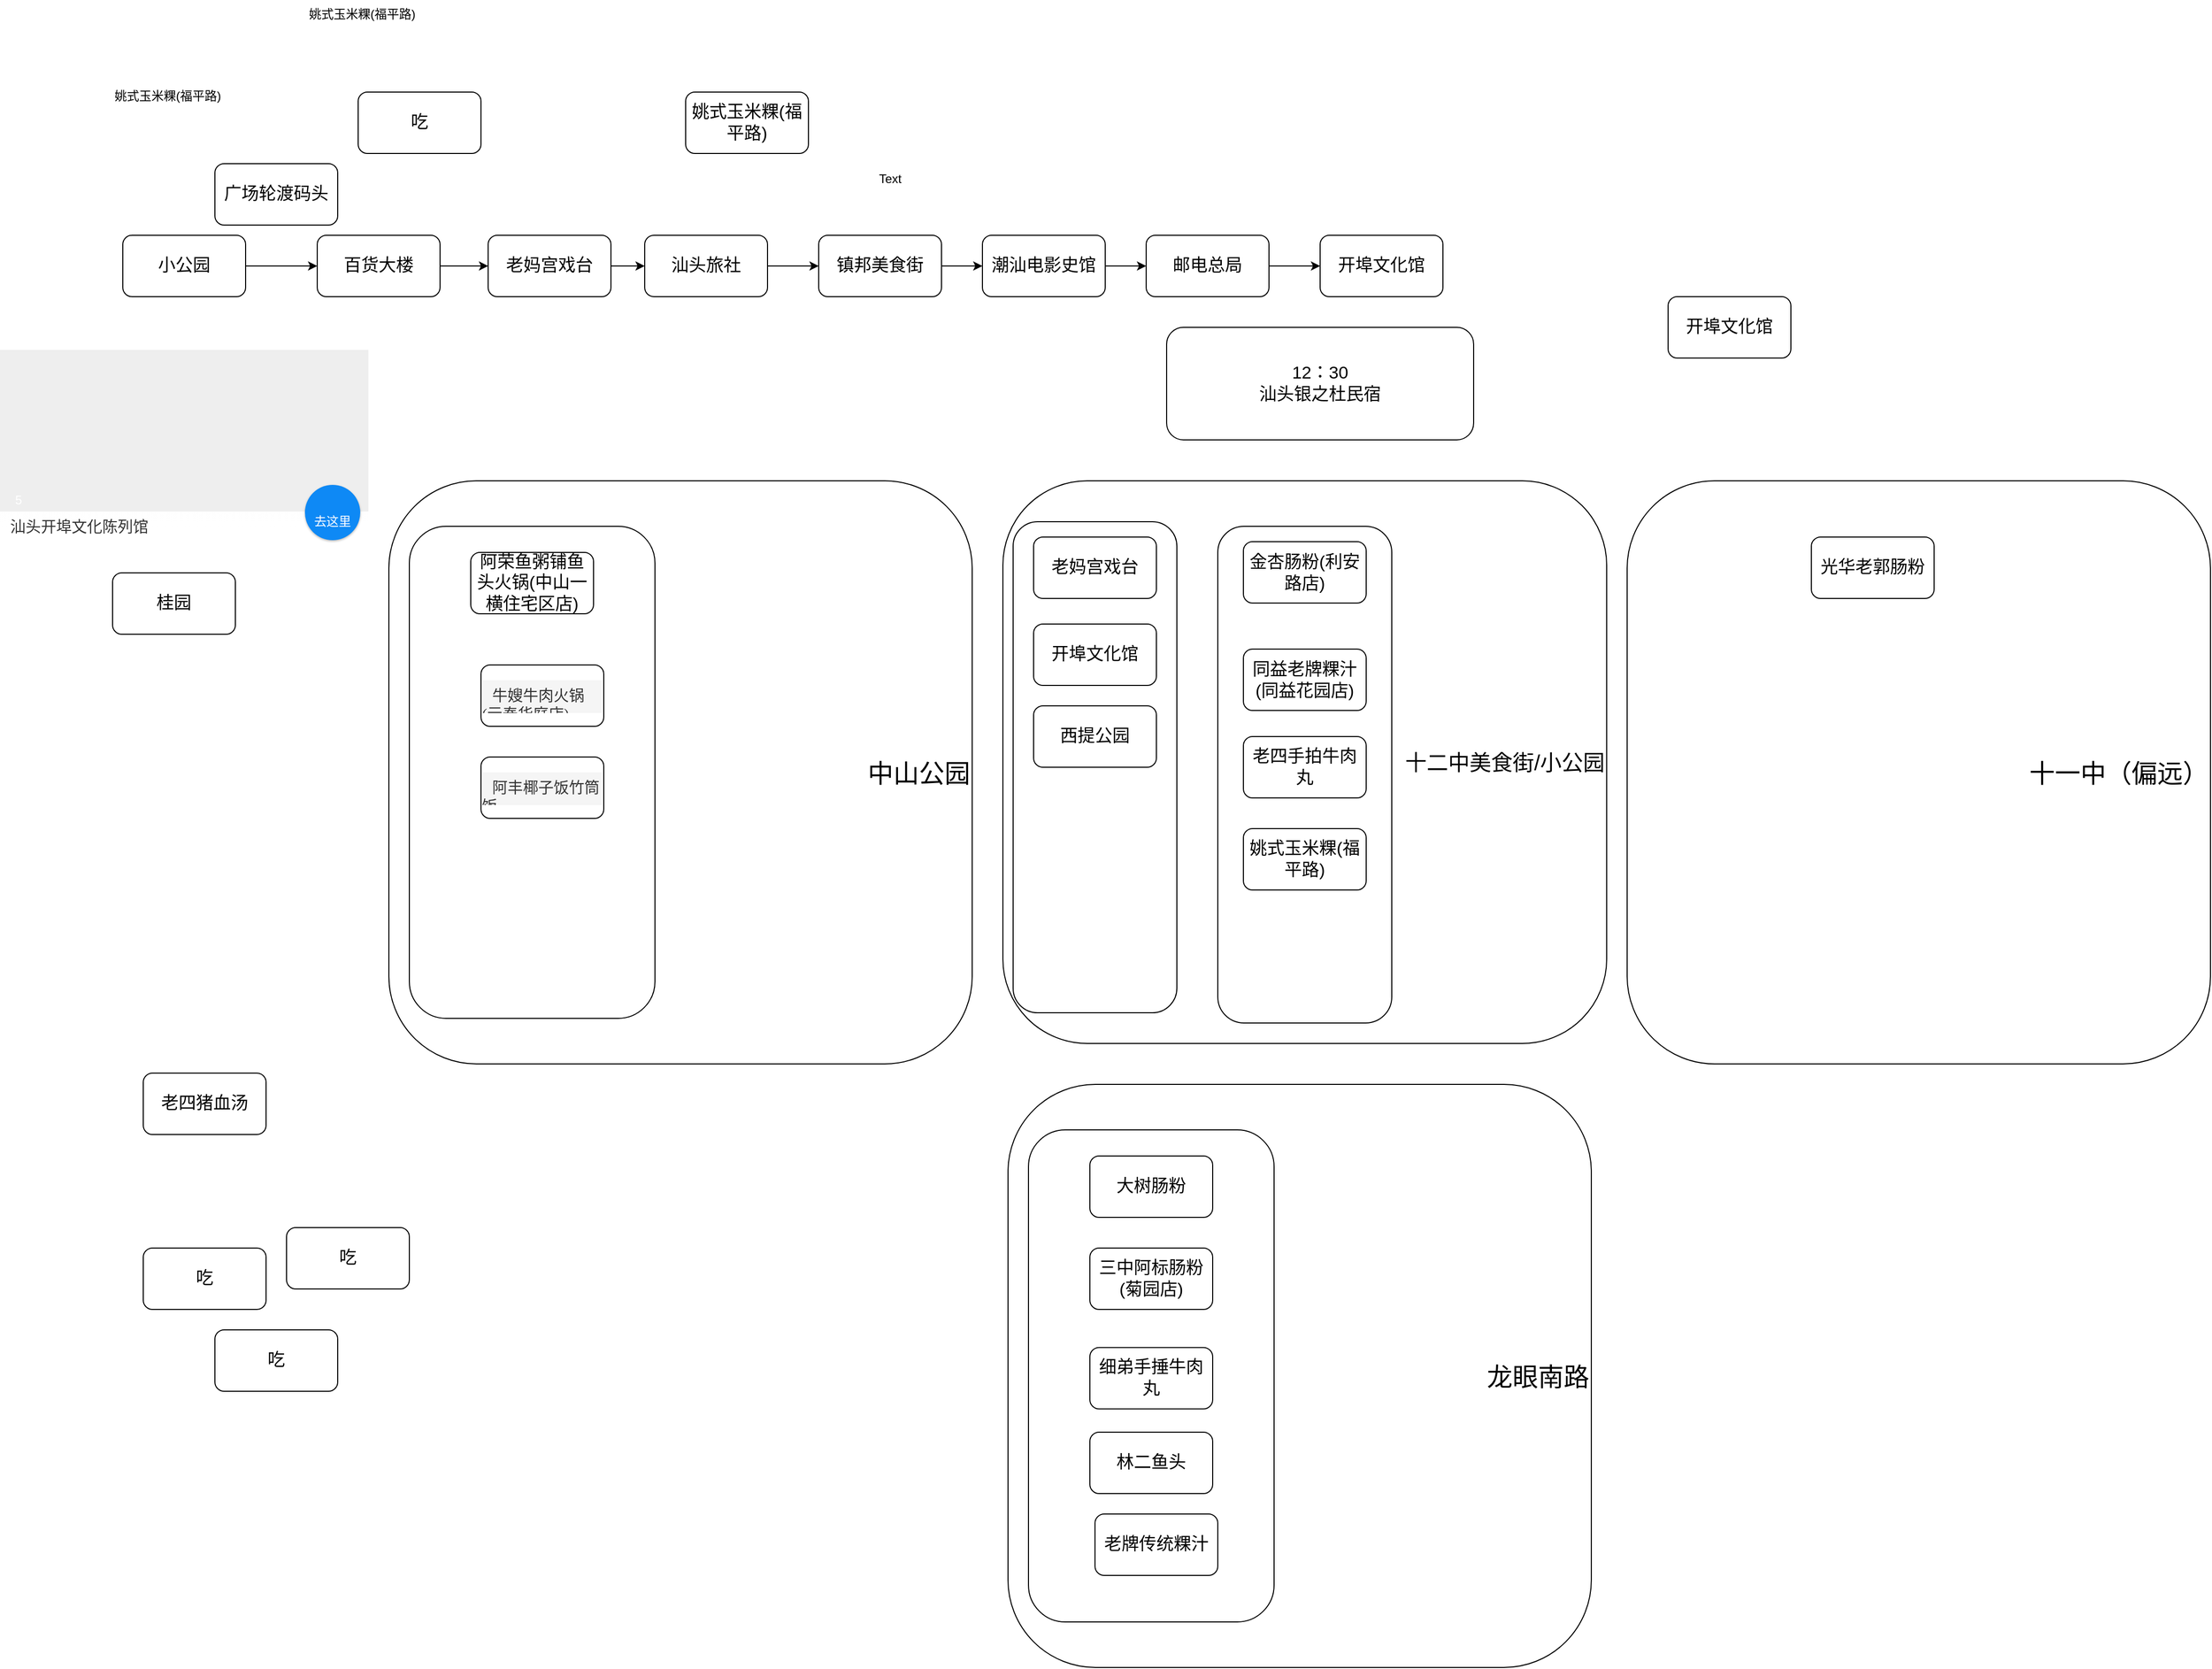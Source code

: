<mxfile version="22.0.1" type="github">
  <diagram name="第 1 页" id="P3KDwYldCTl1qMirLRxm">
    <mxGraphModel dx="4038" dy="1347" grid="1" gridSize="10" guides="1" tooltips="1" connect="1" arrows="1" fold="1" page="1" pageScale="1" pageWidth="827" pageHeight="1169" math="0" shadow="0">
      <root>
        <mxCell id="0" />
        <mxCell id="1" parent="0" />
        <mxCell id="ljiFlFl1EuN8HkqJvBom-18" value="十二中美食街/小公园" style="rounded=1;whiteSpace=wrap;html=1;fontSize=21;align=right;" parent="1" vertex="1">
          <mxGeometry x="90" y="530" width="590" height="550" as="geometry" />
        </mxCell>
        <mxCell id="xayGDUl1WKKuzvF8QyMF-23" value="" style="rounded=1;whiteSpace=wrap;html=1;" vertex="1" parent="1">
          <mxGeometry x="300" y="574.5" width="170" height="485.5" as="geometry" />
        </mxCell>
        <mxCell id="xayGDUl1WKKuzvF8QyMF-22" value="" style="rounded=1;whiteSpace=wrap;html=1;" vertex="1" parent="1">
          <mxGeometry x="100" y="570" width="160" height="480" as="geometry" />
        </mxCell>
        <mxCell id="xayGDUl1WKKuzvF8QyMF-20" value="中山公园" style="whiteSpace=wrap;html=1;aspect=fixed;fontSize=25;align=right;rounded=1;" vertex="1" parent="1">
          <mxGeometry x="-510" y="530" width="570" height="570" as="geometry" />
        </mxCell>
        <mxCell id="xayGDUl1WKKuzvF8QyMF-21" value="" style="rounded=1;whiteSpace=wrap;html=1;" vertex="1" parent="1">
          <mxGeometry x="-490" y="574.5" width="240" height="481" as="geometry" />
        </mxCell>
        <mxCell id="ljiFlFl1EuN8HkqJvBom-3" style="edgeStyle=orthogonalEdgeStyle;rounded=0;orthogonalLoop=1;jettySize=auto;html=1;entryX=0;entryY=0.5;entryDx=0;entryDy=0;" parent="1" source="ljiFlFl1EuN8HkqJvBom-1" target="ljiFlFl1EuN8HkqJvBom-2" edge="1">
          <mxGeometry relative="1" as="geometry" />
        </mxCell>
        <mxCell id="ljiFlFl1EuN8HkqJvBom-1" value="&lt;font style=&quot;font-size: 17px;&quot;&gt;小公园&lt;/font&gt;" style="rounded=1;whiteSpace=wrap;html=1;fontSize=17;" parent="1" vertex="1">
          <mxGeometry x="-770" y="290" width="120" height="60" as="geometry" />
        </mxCell>
        <mxCell id="ljiFlFl1EuN8HkqJvBom-5" style="edgeStyle=orthogonalEdgeStyle;rounded=0;orthogonalLoop=1;jettySize=auto;html=1;" parent="1" source="ljiFlFl1EuN8HkqJvBom-2" target="ljiFlFl1EuN8HkqJvBom-4" edge="1">
          <mxGeometry relative="1" as="geometry" />
        </mxCell>
        <mxCell id="ljiFlFl1EuN8HkqJvBom-2" value="百货大楼" style="rounded=1;whiteSpace=wrap;html=1;fontSize=17;" parent="1" vertex="1">
          <mxGeometry x="-580" y="290" width="120" height="60" as="geometry" />
        </mxCell>
        <mxCell id="ljiFlFl1EuN8HkqJvBom-7" style="edgeStyle=orthogonalEdgeStyle;rounded=0;orthogonalLoop=1;jettySize=auto;html=1;" parent="1" source="ljiFlFl1EuN8HkqJvBom-4" target="ljiFlFl1EuN8HkqJvBom-6" edge="1">
          <mxGeometry relative="1" as="geometry" />
        </mxCell>
        <mxCell id="ljiFlFl1EuN8HkqJvBom-4" value="老妈宫戏台" style="rounded=1;whiteSpace=wrap;html=1;fontSize=17;" parent="1" vertex="1">
          <mxGeometry x="-413" y="290" width="120" height="60" as="geometry" />
        </mxCell>
        <mxCell id="ljiFlFl1EuN8HkqJvBom-9" style="edgeStyle=orthogonalEdgeStyle;rounded=0;orthogonalLoop=1;jettySize=auto;html=1;" parent="1" source="ljiFlFl1EuN8HkqJvBom-6" target="ljiFlFl1EuN8HkqJvBom-8" edge="1">
          <mxGeometry relative="1" as="geometry" />
        </mxCell>
        <mxCell id="ljiFlFl1EuN8HkqJvBom-6" value="汕头旅社" style="rounded=1;whiteSpace=wrap;html=1;fontSize=17;" parent="1" vertex="1">
          <mxGeometry x="-260" y="290" width="120" height="60" as="geometry" />
        </mxCell>
        <mxCell id="ljiFlFl1EuN8HkqJvBom-14" style="edgeStyle=orthogonalEdgeStyle;rounded=0;orthogonalLoop=1;jettySize=auto;html=1;" parent="1" source="ljiFlFl1EuN8HkqJvBom-8" target="ljiFlFl1EuN8HkqJvBom-10" edge="1">
          <mxGeometry relative="1" as="geometry" />
        </mxCell>
        <mxCell id="ljiFlFl1EuN8HkqJvBom-8" value="镇邦美食街" style="rounded=1;whiteSpace=wrap;html=1;fontSize=17;" parent="1" vertex="1">
          <mxGeometry x="-90" y="290" width="120" height="60" as="geometry" />
        </mxCell>
        <mxCell id="ljiFlFl1EuN8HkqJvBom-15" style="edgeStyle=orthogonalEdgeStyle;rounded=0;orthogonalLoop=1;jettySize=auto;html=1;" parent="1" source="ljiFlFl1EuN8HkqJvBom-10" target="ljiFlFl1EuN8HkqJvBom-11" edge="1">
          <mxGeometry relative="1" as="geometry" />
        </mxCell>
        <mxCell id="ljiFlFl1EuN8HkqJvBom-10" value="潮汕电影史馆" style="rounded=1;whiteSpace=wrap;html=1;fontSize=17;" parent="1" vertex="1">
          <mxGeometry x="70" y="290" width="120" height="60" as="geometry" />
        </mxCell>
        <mxCell id="ljiFlFl1EuN8HkqJvBom-16" style="edgeStyle=orthogonalEdgeStyle;rounded=0;orthogonalLoop=1;jettySize=auto;html=1;" parent="1" source="ljiFlFl1EuN8HkqJvBom-11" target="ljiFlFl1EuN8HkqJvBom-12" edge="1">
          <mxGeometry relative="1" as="geometry" />
        </mxCell>
        <mxCell id="ljiFlFl1EuN8HkqJvBom-11" value="邮电总局" style="rounded=1;whiteSpace=wrap;html=1;fontSize=17;" parent="1" vertex="1">
          <mxGeometry x="230" y="290" width="120" height="60" as="geometry" />
        </mxCell>
        <mxCell id="ljiFlFl1EuN8HkqJvBom-12" value="开埠文化馆" style="rounded=1;whiteSpace=wrap;html=1;fontSize=17;" parent="1" vertex="1">
          <mxGeometry x="400" y="290" width="120" height="60" as="geometry" />
        </mxCell>
        <mxCell id="ljiFlFl1EuN8HkqJvBom-17" value="&lt;br&gt;&lt;header style=&quot;height: 198px; background-color: rgb(238, 238, 238); position: relative; color: rgb(86, 86, 86); font-family: Arial, sans-serif; font-size: 12px; text-align: start;&quot; class=&quot;placeimg&quot;&gt;&lt;div style=&quot;height: 198px; width: 360px; cursor: pointer;&quot; class=&quot;imgfeedlist&quot;&gt;&lt;div style=&quot;position: absolute; bottom: 43px; left: 10px; color: rgb(255, 255, 255); font-size: 14px;&quot; class=&quot;imgiconbox&quot;&gt;&amp;nbsp;&lt;span style=&quot;font-size: 12px; margin-left: 1px; font-family: sans-serif;&quot; class=&quot;imgtext&quot;&gt;5&lt;/span&gt;&lt;/div&gt;&lt;/div&gt;&lt;/header&gt;&lt;section style=&quot;position: relative; height: 60px; margin-top: -40px; width: 360px; z-index: 10; color: rgb(51, 51, 51); background-image: linear-gradient(rgba(255, 255, 255, 0.97) 0px, rgb(255, 255, 255) 25%, rgb(255, 255, 255)); font-family: Arial, sans-serif; font-size: 12px; text-align: start;&quot; class=&quot;placetitle&quot;&gt;&lt;div style=&quot;user-select: none; position: absolute; right: 8px; top: -26px; width: 54px; height: 54px; line-height: 72px; text-align: center; background: url(&amp;quot;/assets/img/dirnew_white.png&amp;quot;) 50% 22% / 15.5px 18px no-repeat rgb(14, 137, 245); border-radius: 50%; color: rgb(255, 255, 255); cursor: pointer; box-shadow: rgba(0, 0, 0, 0.3) 0px 1px 2px 0px; transition: box-shadow 0.15s cubic-bezier(0.4, 0, 1, 1) 0s;&quot; class=&quot;go2poi usel poibtn-planto&quot;&gt;去这里&lt;/div&gt;&lt;h3 style=&quot;font-weight: 400; margin: 0px; font-family: &amp;quot;Microsoft Yahei&amp;quot;; padding: 6px 0px; text-indent: 10px; font-size: 15px; max-width: 292px; height: 20px; overflow: hidden; text-overflow: ellipsis;&quot; data-spm-anchor-id=&quot;0.0.0.i33.6b8e1c4e3ZtHUD&quot; class=&quot;poiname&quot;&gt;汕头开埠文化陈列馆&lt;/h3&gt;&lt;/section&gt;" style="rounded=1;whiteSpace=wrap;html=1;fontSize=17;" parent="1" vertex="1">
          <mxGeometry x="-770" y="470" width="120" height="60" as="geometry" />
        </mxCell>
        <mxCell id="ljiFlFl1EuN8HkqJvBom-19" value="老四猪血汤" style="rounded=1;whiteSpace=wrap;html=1;fontSize=17;" parent="1" vertex="1">
          <mxGeometry x="-750" y="1109" width="120" height="60" as="geometry" />
        </mxCell>
        <mxCell id="ljiFlFl1EuN8HkqJvBom-20" value="金杏肠粉(利安路店)" style="rounded=1;whiteSpace=wrap;html=1;fontSize=17;" parent="1" vertex="1">
          <mxGeometry x="325" y="589.5" width="120" height="60" as="geometry" />
        </mxCell>
        <mxCell id="2quBKqJV2iN9EVZeqGEq-1" value="&lt;font style=&quot;font-size: 17px;&quot;&gt;桂园&lt;/font&gt;" style="rounded=1;whiteSpace=wrap;html=1;fontSize=17;" parent="1" vertex="1">
          <mxGeometry x="-780" y="620" width="120" height="60" as="geometry" />
        </mxCell>
        <mxCell id="2quBKqJV2iN9EVZeqGEq-2" value="&lt;font style=&quot;font-size: 17px;&quot;&gt;西提公园&lt;/font&gt;" style="rounded=1;whiteSpace=wrap;html=1;fontSize=17;" parent="1" vertex="1">
          <mxGeometry x="120" y="750" width="120" height="60" as="geometry" />
        </mxCell>
        <mxCell id="2quBKqJV2iN9EVZeqGEq-3" value="广场轮渡码头" style="rounded=1;whiteSpace=wrap;html=1;fontSize=17;" parent="1" vertex="1">
          <mxGeometry x="-680" y="220" width="120" height="60" as="geometry" />
        </mxCell>
        <mxCell id="xayGDUl1WKKuzvF8QyMF-1" value="12：30&lt;br&gt;汕头银之杜民宿" style="rounded=1;whiteSpace=wrap;html=1;fontSize=17;" vertex="1" parent="1">
          <mxGeometry x="250" y="380" width="300" height="110" as="geometry" />
        </mxCell>
        <mxCell id="xayGDUl1WKKuzvF8QyMF-3" value="十一中（偏远）" style="whiteSpace=wrap;html=1;aspect=fixed;fontSize=25;align=right;rounded=1;" vertex="1" parent="1">
          <mxGeometry x="700" y="530" width="570" height="570" as="geometry" />
        </mxCell>
        <mxCell id="xayGDUl1WKKuzvF8QyMF-2" value="光华老郭肠粉" style="rounded=1;whiteSpace=wrap;html=1;fontSize=17;" vertex="1" parent="1">
          <mxGeometry x="880" y="585" width="120" height="60" as="geometry" />
        </mxCell>
        <mxCell id="xayGDUl1WKKuzvF8QyMF-4" value="Text" style="text;html=1;strokeColor=none;fillColor=none;align=center;verticalAlign=middle;whiteSpace=wrap;rounded=0;" vertex="1" parent="1">
          <mxGeometry x="-50" y="220" width="60" height="30" as="geometry" />
        </mxCell>
        <mxCell id="xayGDUl1WKKuzvF8QyMF-5" value="同益老牌粿汁(同益花园店)" style="rounded=1;whiteSpace=wrap;html=1;fontSize=17;" vertex="1" parent="1">
          <mxGeometry x="325" y="694.5" width="120" height="60" as="geometry" />
        </mxCell>
        <mxCell id="xayGDUl1WKKuzvF8QyMF-6" value="老四手拍牛肉丸" style="rounded=1;whiteSpace=wrap;html=1;fontSize=17;" vertex="1" parent="1">
          <mxGeometry x="325" y="780" width="120" height="60" as="geometry" />
        </mxCell>
        <mxCell id="xayGDUl1WKKuzvF8QyMF-7" value="姚式玉米粿(福平路)" style="text;whiteSpace=wrap;html=1;" vertex="1" parent="1">
          <mxGeometry x="-780" y="140" width="140" height="40" as="geometry" />
        </mxCell>
        <mxCell id="xayGDUl1WKKuzvF8QyMF-8" value="姚式玉米粿(福平路)" style="text;whiteSpace=wrap;html=1;" vertex="1" parent="1">
          <mxGeometry x="-590" y="60" width="140" height="40" as="geometry" />
        </mxCell>
        <mxCell id="xayGDUl1WKKuzvF8QyMF-9" value="吃" style="rounded=1;whiteSpace=wrap;html=1;fontSize=17;" vertex="1" parent="1">
          <mxGeometry x="-540" y="150" width="120" height="60" as="geometry" />
        </mxCell>
        <mxCell id="xayGDUl1WKKuzvF8QyMF-10" value="老妈宫戏台" style="rounded=1;whiteSpace=wrap;html=1;fontSize=17;" vertex="1" parent="1">
          <mxGeometry x="120" y="585" width="120" height="60" as="geometry" />
        </mxCell>
        <mxCell id="xayGDUl1WKKuzvF8QyMF-11" value="姚式玉米粿(福平路)" style="rounded=1;whiteSpace=wrap;html=1;fontSize=17;" vertex="1" parent="1">
          <mxGeometry x="325" y="870" width="120" height="60" as="geometry" />
        </mxCell>
        <mxCell id="xayGDUl1WKKuzvF8QyMF-12" value="&lt;h3 style=&quot;font-weight: 400; margin: 0px; font-family: &amp;quot;Microsoft Yahei&amp;quot;; padding: 6px 0px; text-indent: 10px; color: rgb(51, 51, 51); font-size: 15px; max-width: 292px; height: 20px; overflow: hidden; text-overflow: ellipsis; text-align: start; background-color: rgb(245, 245, 245);&quot; data-spm-anchor-id=&quot;0.0.0.i46.6b8e1c4e3ZtHUD&quot; class=&quot;poiname&quot;&gt;阿丰椰子饭竹筒饭&lt;/h3&gt;" style="rounded=1;whiteSpace=wrap;html=1;fontSize=17;" vertex="1" parent="1">
          <mxGeometry x="-420" y="800" width="120" height="60" as="geometry" />
        </mxCell>
        <mxCell id="xayGDUl1WKKuzvF8QyMF-14" value="开埠文化馆" style="rounded=1;whiteSpace=wrap;html=1;fontSize=17;" vertex="1" parent="1">
          <mxGeometry x="120" y="670" width="120" height="60" as="geometry" />
        </mxCell>
        <mxCell id="xayGDUl1WKKuzvF8QyMF-15" value="姚式玉米粿(福平路)" style="rounded=1;whiteSpace=wrap;html=1;fontSize=17;" vertex="1" parent="1">
          <mxGeometry x="-220" y="150" width="120" height="60" as="geometry" />
        </mxCell>
        <mxCell id="xayGDUl1WKKuzvF8QyMF-17" value="&lt;h3 style=&quot;font-weight: 400; margin: 0px; font-family: &amp;quot;Microsoft Yahei&amp;quot;; padding: 6px 0px; text-indent: 10px; color: rgb(51, 51, 51); font-size: 15px; max-width: 292px; height: 20px; overflow: hidden; text-overflow: ellipsis; text-align: start; background-color: rgb(245, 245, 245);&quot; data-spm-anchor-id=&quot;0.0.0.i42.6b8e1c4e3ZtHUD&quot; class=&quot;poiname&quot;&gt;牛嫂牛肉火锅(元泰华庭店)&lt;/h3&gt;" style="rounded=1;whiteSpace=wrap;html=1;fontSize=17;" vertex="1" parent="1">
          <mxGeometry x="-420" y="710" width="120" height="60" as="geometry" />
        </mxCell>
        <mxCell id="xayGDUl1WKKuzvF8QyMF-18" value="阿荣鱼粥铺鱼头火锅(中山一横住宅区店)" style="rounded=1;whiteSpace=wrap;html=1;fontSize=17;" vertex="1" parent="1">
          <mxGeometry x="-430" y="600" width="120" height="60" as="geometry" />
        </mxCell>
        <mxCell id="xayGDUl1WKKuzvF8QyMF-24" value="开埠文化馆" style="rounded=1;whiteSpace=wrap;html=1;fontSize=17;" vertex="1" parent="1">
          <mxGeometry x="740" y="350" width="120" height="60" as="geometry" />
        </mxCell>
        <mxCell id="xayGDUl1WKKuzvF8QyMF-31" value="龙眼南路" style="whiteSpace=wrap;html=1;aspect=fixed;fontSize=25;align=right;rounded=1;" vertex="1" parent="1">
          <mxGeometry x="95" y="1120" width="570" height="570" as="geometry" />
        </mxCell>
        <mxCell id="xayGDUl1WKKuzvF8QyMF-32" value="" style="rounded=1;whiteSpace=wrap;html=1;" vertex="1" parent="1">
          <mxGeometry x="115" y="1164.5" width="240" height="481" as="geometry" />
        </mxCell>
        <mxCell id="xayGDUl1WKKuzvF8QyMF-33" value="细弟手捶牛肉丸" style="rounded=1;whiteSpace=wrap;html=1;fontSize=17;" vertex="1" parent="1">
          <mxGeometry x="175" y="1377.25" width="120" height="60" as="geometry" />
        </mxCell>
        <mxCell id="xayGDUl1WKKuzvF8QyMF-34" value="三中阿标肠粉(菊园店)" style="rounded=1;whiteSpace=wrap;html=1;fontSize=17;" vertex="1" parent="1">
          <mxGeometry x="175" y="1280" width="120" height="60" as="geometry" />
        </mxCell>
        <mxCell id="xayGDUl1WKKuzvF8QyMF-35" value="大树肠粉" style="rounded=1;whiteSpace=wrap;html=1;fontSize=17;" vertex="1" parent="1">
          <mxGeometry x="175" y="1190" width="120" height="60" as="geometry" />
        </mxCell>
        <mxCell id="xayGDUl1WKKuzvF8QyMF-16" value="林二鱼头" style="rounded=1;whiteSpace=wrap;html=1;fontSize=17;" vertex="1" parent="1">
          <mxGeometry x="175" y="1460" width="120" height="60" as="geometry" />
        </mxCell>
        <mxCell id="xayGDUl1WKKuzvF8QyMF-36" value="吃" style="rounded=1;whiteSpace=wrap;html=1;fontSize=17;" vertex="1" parent="1">
          <mxGeometry x="-680" y="1360" width="120" height="60" as="geometry" />
        </mxCell>
        <mxCell id="xayGDUl1WKKuzvF8QyMF-37" value="吃" style="rounded=1;whiteSpace=wrap;html=1;fontSize=17;" vertex="1" parent="1">
          <mxGeometry x="-610" y="1260" width="120" height="60" as="geometry" />
        </mxCell>
        <mxCell id="xayGDUl1WKKuzvF8QyMF-38" value="吃" style="rounded=1;whiteSpace=wrap;html=1;fontSize=17;" vertex="1" parent="1">
          <mxGeometry x="-750" y="1280" width="120" height="60" as="geometry" />
        </mxCell>
        <mxCell id="xayGDUl1WKKuzvF8QyMF-39" value="老牌传统粿汁" style="rounded=1;whiteSpace=wrap;html=1;fontSize=17;" vertex="1" parent="1">
          <mxGeometry x="180" y="1540" width="120" height="60" as="geometry" />
        </mxCell>
      </root>
    </mxGraphModel>
  </diagram>
</mxfile>
